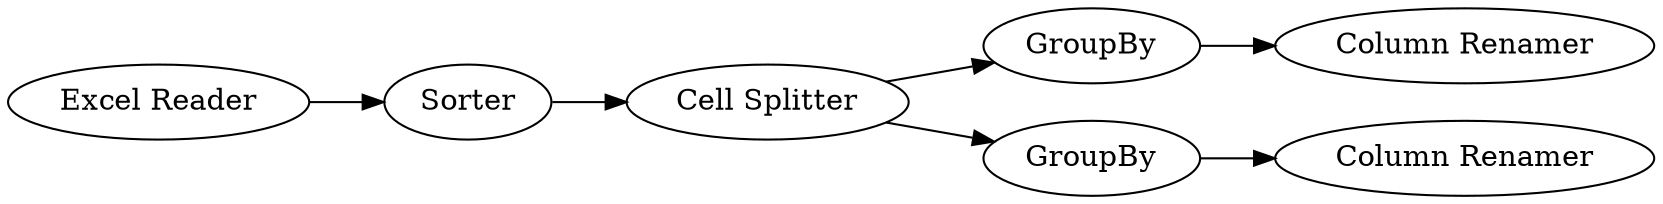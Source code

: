 digraph {
	18 -> 23
	1 -> 12
	18 -> 25
	25 -> 27
	12 -> 18
	23 -> 26
	27 [label="Column Renamer"]
	1 [label="Excel Reader"]
	23 [label=GroupBy]
	18 [label="Cell Splitter"]
	26 [label="Column Renamer"]
	25 [label=GroupBy]
	12 [label=Sorter]
	rankdir=LR
}
